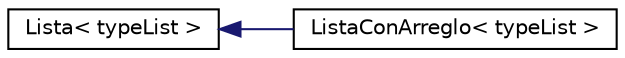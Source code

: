 digraph "Graphical Class Hierarchy"
{
  edge [fontname="Helvetica",fontsize="10",labelfontname="Helvetica",labelfontsize="10"];
  node [fontname="Helvetica",fontsize="10",shape=record];
  rankdir="LR";
  Node1 [label="Lista\< typeList \>",height=0.2,width=0.4,color="black", fillcolor="white", style="filled",URL="$class_lista.html",tooltip="Template Lista. "];
  Node1 -> Node2 [dir="back",color="midnightblue",fontsize="10",style="solid",fontname="Helvetica"];
  Node2 [label="ListaConArreglo\< typeList \>",height=0.2,width=0.4,color="black", fillcolor="white", style="filled",URL="$class_lista_con_arreglo.html",tooltip="Template ListaConArreglo. "];
}
